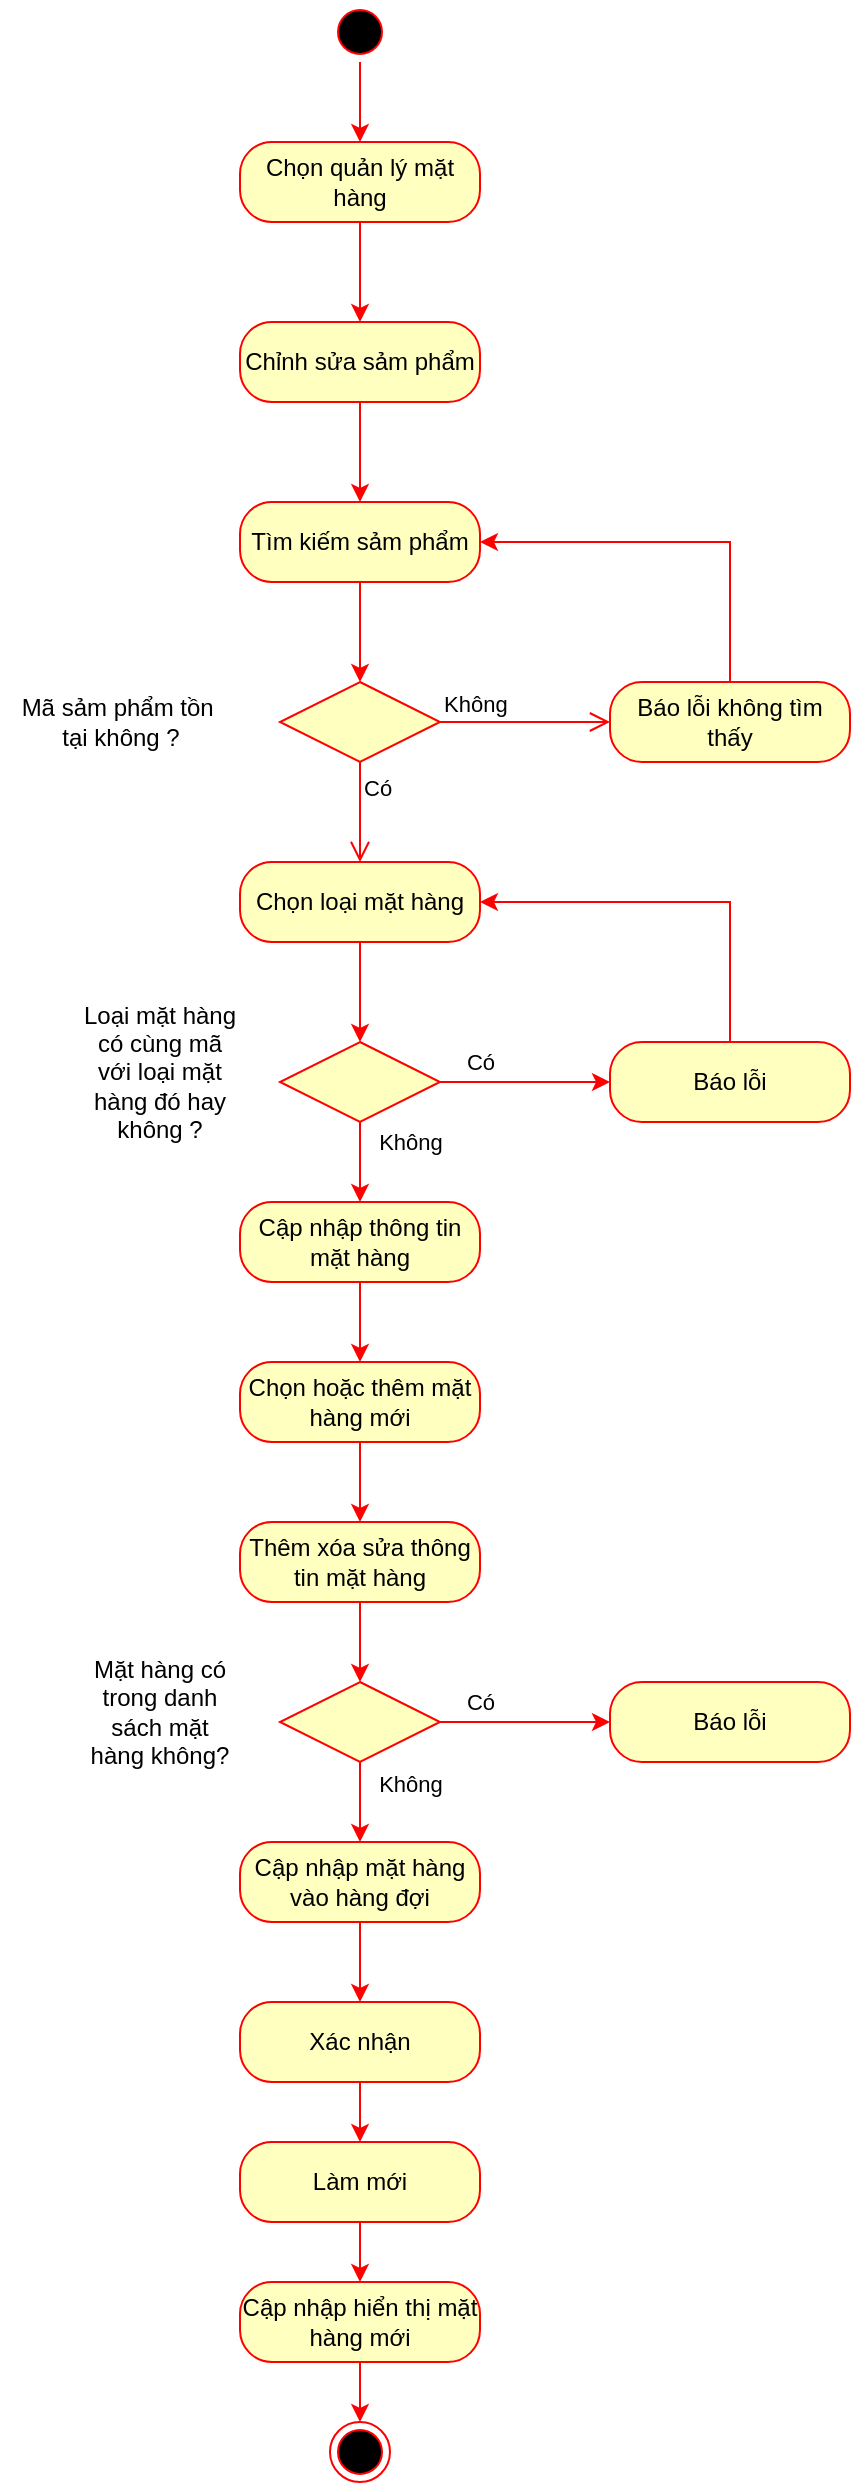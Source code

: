 <mxfile version="20.3.0" type="device"><diagram id="yXeSPD99-15LyxgcLZg9" name="Page-1"><mxGraphModel dx="1080" dy="721" grid="1" gridSize="10" guides="1" tooltips="1" connect="1" arrows="1" fold="1" page="1" pageScale="1" pageWidth="850" pageHeight="1100" math="0" shadow="0"><root><mxCell id="0"/><mxCell id="1" parent="0"/><mxCell id="ndO7rCgAd5iOnlhOK4LD-41" value="" style="ellipse;html=1;shape=startState;fillColor=#000000;strokeColor=#ff0000;fontFamily=Times New Roman;fontSize=12;" parent="1" vertex="1"><mxGeometry x="320" y="90" width="30" height="30" as="geometry"/></mxCell><mxCell id="ndO7rCgAd5iOnlhOK4LD-43" value="" style="endArrow=classic;html=1;rounded=0;fontFamily=Times New Roman;fontSize=12;strokeColor=#FF0000;" parent="1" source="ndO7rCgAd5iOnlhOK4LD-41" target="GFxWQkDlD6cy2H0DB7S1-1" edge="1"><mxGeometry width="50" height="50" relative="1" as="geometry"><mxPoint x="410" y="260" as="sourcePoint"/><mxPoint x="335" y="160" as="targetPoint"/></mxGeometry></mxCell><mxCell id="ndO7rCgAd5iOnlhOK4LD-79" value="" style="ellipse;html=1;shape=endState;fillColor=#000000;strokeColor=#ff0000;fontFamily=Times New Roman;fontSize=12;" parent="1" vertex="1"><mxGeometry x="320" y="1300" width="30" height="30" as="geometry"/></mxCell><mxCell id="GFxWQkDlD6cy2H0DB7S1-4" value="" style="edgeStyle=orthogonalEdgeStyle;rounded=0;orthogonalLoop=1;jettySize=auto;html=1;strokeColor=#FF0000;" edge="1" parent="1" source="GFxWQkDlD6cy2H0DB7S1-1" target="GFxWQkDlD6cy2H0DB7S1-3"><mxGeometry relative="1" as="geometry"/></mxCell><mxCell id="GFxWQkDlD6cy2H0DB7S1-1" value="Chọn quản lý mặt hàng" style="rounded=1;whiteSpace=wrap;html=1;arcSize=40;fontColor=#000000;fillColor=#ffffc0;strokeColor=#ff0000;" vertex="1" parent="1"><mxGeometry x="275" y="160" width="120" height="40" as="geometry"/></mxCell><mxCell id="GFxWQkDlD6cy2H0DB7S1-6" value="" style="edgeStyle=orthogonalEdgeStyle;rounded=0;orthogonalLoop=1;jettySize=auto;html=1;strokeColor=#FF0000;" edge="1" parent="1" source="GFxWQkDlD6cy2H0DB7S1-3" target="GFxWQkDlD6cy2H0DB7S1-5"><mxGeometry relative="1" as="geometry"/></mxCell><mxCell id="GFxWQkDlD6cy2H0DB7S1-3" value="Chỉnh sửa sảm phẩm" style="rounded=1;whiteSpace=wrap;html=1;arcSize=40;fontColor=#000000;fillColor=#ffffc0;strokeColor=#ff0000;" vertex="1" parent="1"><mxGeometry x="275" y="250" width="120" height="40" as="geometry"/></mxCell><mxCell id="GFxWQkDlD6cy2H0DB7S1-23" style="edgeStyle=orthogonalEdgeStyle;rounded=0;orthogonalLoop=1;jettySize=auto;html=1;entryX=0.5;entryY=0;entryDx=0;entryDy=0;strokeColor=#FF0000;" edge="1" parent="1" source="GFxWQkDlD6cy2H0DB7S1-5" target="GFxWQkDlD6cy2H0DB7S1-20"><mxGeometry relative="1" as="geometry"/></mxCell><mxCell id="GFxWQkDlD6cy2H0DB7S1-5" value="Tìm kiếm sảm phẩm" style="rounded=1;whiteSpace=wrap;html=1;arcSize=40;fontColor=#000000;fillColor=#ffffc0;strokeColor=#ff0000;" vertex="1" parent="1"><mxGeometry x="275" y="340" width="120" height="40" as="geometry"/></mxCell><mxCell id="GFxWQkDlD6cy2H0DB7S1-10" value="" style="edgeStyle=orthogonalEdgeStyle;rounded=0;orthogonalLoop=1;jettySize=auto;html=1;strokeColor=#FF0000;entryX=0.5;entryY=0;entryDx=0;entryDy=0;" edge="1" parent="1" source="GFxWQkDlD6cy2H0DB7S1-7" target="GFxWQkDlD6cy2H0DB7S1-30"><mxGeometry relative="1" as="geometry"><mxPoint x="335" y="610" as="targetPoint"/></mxGeometry></mxCell><mxCell id="GFxWQkDlD6cy2H0DB7S1-7" value="Chọn loại mặt hàng" style="rounded=1;whiteSpace=wrap;html=1;arcSize=40;fontColor=#000000;fillColor=#ffffc0;strokeColor=#ff0000;" vertex="1" parent="1"><mxGeometry x="275" y="520" width="120" height="40" as="geometry"/></mxCell><mxCell id="GFxWQkDlD6cy2H0DB7S1-20" value="" style="rhombus;whiteSpace=wrap;html=1;fillColor=#ffffc0;strokeColor=#ff0000;" vertex="1" parent="1"><mxGeometry x="295" y="430" width="80" height="40" as="geometry"/></mxCell><mxCell id="GFxWQkDlD6cy2H0DB7S1-21" value="Không&amp;nbsp;" style="edgeStyle=orthogonalEdgeStyle;html=1;align=left;verticalAlign=bottom;endArrow=open;endSize=8;strokeColor=#ff0000;rounded=0;entryX=0;entryY=0.5;entryDx=0;entryDy=0;" edge="1" source="GFxWQkDlD6cy2H0DB7S1-20" parent="1" target="GFxWQkDlD6cy2H0DB7S1-28"><mxGeometry x="-1" relative="1" as="geometry"><mxPoint x="480" y="450" as="targetPoint"/></mxGeometry></mxCell><mxCell id="GFxWQkDlD6cy2H0DB7S1-22" value="Có" style="edgeStyle=orthogonalEdgeStyle;html=1;align=left;verticalAlign=top;endArrow=open;endSize=8;strokeColor=#ff0000;rounded=0;entryX=0.5;entryY=0;entryDx=0;entryDy=0;" edge="1" source="GFxWQkDlD6cy2H0DB7S1-20" parent="1" target="GFxWQkDlD6cy2H0DB7S1-7"><mxGeometry x="-1" relative="1" as="geometry"><mxPoint x="340" y="530" as="targetPoint"/><Array as="points"/></mxGeometry></mxCell><mxCell id="GFxWQkDlD6cy2H0DB7S1-27" value="Mã sảm phẩm tồn&amp;nbsp;&lt;br&gt;tại không ?" style="text;html=1;resizable=0;autosize=1;align=center;verticalAlign=middle;points=[];fillColor=none;strokeColor=none;rounded=0;" vertex="1" parent="1"><mxGeometry x="155" y="430" width="120" height="40" as="geometry"/></mxCell><mxCell id="GFxWQkDlD6cy2H0DB7S1-29" style="edgeStyle=orthogonalEdgeStyle;rounded=0;orthogonalLoop=1;jettySize=auto;html=1;entryX=1;entryY=0.5;entryDx=0;entryDy=0;strokeColor=#FF0000;" edge="1" parent="1" source="GFxWQkDlD6cy2H0DB7S1-28" target="GFxWQkDlD6cy2H0DB7S1-5"><mxGeometry relative="1" as="geometry"><Array as="points"><mxPoint x="520" y="360"/></Array></mxGeometry></mxCell><mxCell id="GFxWQkDlD6cy2H0DB7S1-28" value="Báo lỗi không tìm thấy" style="rounded=1;whiteSpace=wrap;html=1;arcSize=40;fontColor=#000000;fillColor=#ffffc0;strokeColor=#ff0000;" vertex="1" parent="1"><mxGeometry x="460" y="430" width="120" height="40" as="geometry"/></mxCell><mxCell id="GFxWQkDlD6cy2H0DB7S1-30" value="" style="rhombus;whiteSpace=wrap;html=1;fillColor=#ffffc0;strokeColor=#ff0000;" vertex="1" parent="1"><mxGeometry x="295" y="610" width="80" height="40" as="geometry"/></mxCell><mxCell id="GFxWQkDlD6cy2H0DB7S1-34" value="Loại mặt hàng có cùng mã với loại mặt hàng đó hay không ?" style="text;html=1;strokeColor=none;fillColor=none;align=center;verticalAlign=middle;whiteSpace=wrap;rounded=0;" vertex="1" parent="1"><mxGeometry x="195" y="610" width="80" height="30" as="geometry"/></mxCell><mxCell id="GFxWQkDlD6cy2H0DB7S1-36" style="edgeStyle=orthogonalEdgeStyle;rounded=0;orthogonalLoop=1;jettySize=auto;html=1;exitX=0;exitY=0.5;exitDx=0;exitDy=0;strokeColor=#FF0000;endArrow=none;endFill=0;startArrow=classic;startFill=1;" edge="1" parent="1" source="GFxWQkDlD6cy2H0DB7S1-35" target="GFxWQkDlD6cy2H0DB7S1-30"><mxGeometry relative="1" as="geometry"><Array as="points"><mxPoint x="440" y="630"/><mxPoint x="440" y="630"/></Array></mxGeometry></mxCell><mxCell id="GFxWQkDlD6cy2H0DB7S1-52" value="Có" style="edgeLabel;html=1;align=center;verticalAlign=middle;resizable=0;points=[];" vertex="1" connectable="0" parent="GFxWQkDlD6cy2H0DB7S1-36"><mxGeometry x="0.277" y="2" relative="1" as="geometry"><mxPoint x="-11" y="-12" as="offset"/></mxGeometry></mxCell><mxCell id="GFxWQkDlD6cy2H0DB7S1-37" style="edgeStyle=orthogonalEdgeStyle;rounded=0;orthogonalLoop=1;jettySize=auto;html=1;entryX=1;entryY=0.5;entryDx=0;entryDy=0;strokeColor=#FF0000;startArrow=none;startFill=0;endArrow=classic;endFill=1;" edge="1" parent="1" source="GFxWQkDlD6cy2H0DB7S1-35" target="GFxWQkDlD6cy2H0DB7S1-7"><mxGeometry relative="1" as="geometry"><Array as="points"><mxPoint x="520" y="540"/></Array></mxGeometry></mxCell><mxCell id="GFxWQkDlD6cy2H0DB7S1-35" value="Báo lỗi" style="rounded=1;whiteSpace=wrap;html=1;arcSize=40;fontColor=#000000;fillColor=#ffffc0;strokeColor=#ff0000;" vertex="1" parent="1"><mxGeometry x="460" y="610" width="120" height="40" as="geometry"/></mxCell><mxCell id="GFxWQkDlD6cy2H0DB7S1-38" value="" style="edgeStyle=orthogonalEdgeStyle;rounded=0;orthogonalLoop=1;jettySize=auto;html=1;strokeColor=#FF0000;exitX=0.5;exitY=1;exitDx=0;exitDy=0;entryX=0.5;entryY=0;entryDx=0;entryDy=0;" edge="1" parent="1" source="GFxWQkDlD6cy2H0DB7S1-30" target="GFxWQkDlD6cy2H0DB7S1-39"><mxGeometry relative="1" as="geometry"><mxPoint x="345" y="570" as="sourcePoint"/><mxPoint x="335" y="690" as="targetPoint"/></mxGeometry></mxCell><mxCell id="GFxWQkDlD6cy2H0DB7S1-53" value="Không" style="edgeLabel;html=1;align=center;verticalAlign=middle;resizable=0;points=[];" vertex="1" connectable="0" parent="GFxWQkDlD6cy2H0DB7S1-38"><mxGeometry x="0.155" y="-1" relative="1" as="geometry"><mxPoint x="26" y="-13" as="offset"/></mxGeometry></mxCell><mxCell id="GFxWQkDlD6cy2H0DB7S1-41" value="" style="edgeStyle=orthogonalEdgeStyle;rounded=0;orthogonalLoop=1;jettySize=auto;html=1;strokeColor=#FF0000;startArrow=none;startFill=0;endArrow=classic;endFill=1;" edge="1" parent="1" source="GFxWQkDlD6cy2H0DB7S1-39" target="GFxWQkDlD6cy2H0DB7S1-40"><mxGeometry relative="1" as="geometry"/></mxCell><mxCell id="GFxWQkDlD6cy2H0DB7S1-39" value="Cập nhập thông tin mặt hàng" style="rounded=1;whiteSpace=wrap;html=1;arcSize=40;fontColor=#000000;fillColor=#ffffc0;strokeColor=#ff0000;" vertex="1" parent="1"><mxGeometry x="275" y="690" width="120" height="40" as="geometry"/></mxCell><mxCell id="GFxWQkDlD6cy2H0DB7S1-43" value="" style="edgeStyle=orthogonalEdgeStyle;rounded=0;orthogonalLoop=1;jettySize=auto;html=1;strokeColor=#FF0000;startArrow=none;startFill=0;endArrow=classic;endFill=1;" edge="1" parent="1" source="GFxWQkDlD6cy2H0DB7S1-40" target="GFxWQkDlD6cy2H0DB7S1-42"><mxGeometry relative="1" as="geometry"/></mxCell><mxCell id="GFxWQkDlD6cy2H0DB7S1-40" value="Chọn hoặc thêm mặt hàng mới" style="rounded=1;whiteSpace=wrap;html=1;arcSize=40;fontColor=#000000;fillColor=#ffffc0;strokeColor=#ff0000;" vertex="1" parent="1"><mxGeometry x="275" y="770" width="120" height="40" as="geometry"/></mxCell><mxCell id="GFxWQkDlD6cy2H0DB7S1-50" style="edgeStyle=orthogonalEdgeStyle;rounded=0;orthogonalLoop=1;jettySize=auto;html=1;entryX=0.5;entryY=0;entryDx=0;entryDy=0;strokeColor=#FF0000;startArrow=none;startFill=0;endArrow=classic;endFill=1;" edge="1" parent="1" source="GFxWQkDlD6cy2H0DB7S1-42" target="GFxWQkDlD6cy2H0DB7S1-45"><mxGeometry relative="1" as="geometry"/></mxCell><mxCell id="GFxWQkDlD6cy2H0DB7S1-42" value="Thêm xóa sửa thông tin mặt hàng" style="rounded=1;whiteSpace=wrap;html=1;arcSize=40;fontColor=#000000;fillColor=#ffffc0;strokeColor=#ff0000;" vertex="1" parent="1"><mxGeometry x="275" y="850" width="120" height="40" as="geometry"/></mxCell><mxCell id="GFxWQkDlD6cy2H0DB7S1-45" value="" style="rhombus;whiteSpace=wrap;html=1;fillColor=#ffffc0;strokeColor=#ff0000;" vertex="1" parent="1"><mxGeometry x="295" y="930" width="80" height="40" as="geometry"/></mxCell><mxCell id="GFxWQkDlD6cy2H0DB7S1-46" value="Mặt hàng có trong danh sách mặt hàng không?" style="text;html=1;strokeColor=none;fillColor=none;align=center;verticalAlign=middle;whiteSpace=wrap;rounded=0;" vertex="1" parent="1"><mxGeometry x="195" y="930" width="80" height="30" as="geometry"/></mxCell><mxCell id="GFxWQkDlD6cy2H0DB7S1-47" style="edgeStyle=orthogonalEdgeStyle;rounded=0;orthogonalLoop=1;jettySize=auto;html=1;exitX=0;exitY=0.5;exitDx=0;exitDy=0;strokeColor=#FF0000;endArrow=none;endFill=0;startArrow=classic;startFill=1;" edge="1" parent="1" source="GFxWQkDlD6cy2H0DB7S1-48" target="GFxWQkDlD6cy2H0DB7S1-45"><mxGeometry relative="1" as="geometry"><Array as="points"><mxPoint x="440" y="950"/><mxPoint x="440" y="950"/></Array></mxGeometry></mxCell><mxCell id="GFxWQkDlD6cy2H0DB7S1-51" value="Có" style="edgeLabel;html=1;align=center;verticalAlign=middle;resizable=0;points=[];" vertex="1" connectable="0" parent="GFxWQkDlD6cy2H0DB7S1-47"><mxGeometry x="0.298" relative="1" as="geometry"><mxPoint x="-10" y="-10" as="offset"/></mxGeometry></mxCell><mxCell id="GFxWQkDlD6cy2H0DB7S1-48" value="Báo lỗi" style="rounded=1;whiteSpace=wrap;html=1;arcSize=40;fontColor=#000000;fillColor=#ffffc0;strokeColor=#ff0000;" vertex="1" parent="1"><mxGeometry x="460" y="930" width="120" height="40" as="geometry"/></mxCell><mxCell id="GFxWQkDlD6cy2H0DB7S1-49" value="" style="edgeStyle=orthogonalEdgeStyle;rounded=0;orthogonalLoop=1;jettySize=auto;html=1;strokeColor=#FF0000;exitX=0.5;exitY=1;exitDx=0;exitDy=0;" edge="1" parent="1" source="GFxWQkDlD6cy2H0DB7S1-45" target="GFxWQkDlD6cy2H0DB7S1-55"><mxGeometry relative="1" as="geometry"><mxPoint x="345" y="890" as="sourcePoint"/><mxPoint x="335" y="1010" as="targetPoint"/></mxGeometry></mxCell><mxCell id="GFxWQkDlD6cy2H0DB7S1-54" value="Không" style="edgeLabel;html=1;align=center;verticalAlign=middle;resizable=0;points=[];" vertex="1" connectable="0" parent="GFxWQkDlD6cy2H0DB7S1-49"><mxGeometry x="0.171" y="1" relative="1" as="geometry"><mxPoint x="24" y="-13" as="offset"/></mxGeometry></mxCell><mxCell id="GFxWQkDlD6cy2H0DB7S1-57" value="" style="edgeStyle=orthogonalEdgeStyle;rounded=0;orthogonalLoop=1;jettySize=auto;html=1;strokeColor=#FF0000;startArrow=none;startFill=0;endArrow=classic;endFill=1;" edge="1" parent="1" source="GFxWQkDlD6cy2H0DB7S1-55" target="GFxWQkDlD6cy2H0DB7S1-56"><mxGeometry relative="1" as="geometry"/></mxCell><mxCell id="GFxWQkDlD6cy2H0DB7S1-55" value="Cập nhập mặt hàng vào hàng đợi" style="rounded=1;whiteSpace=wrap;html=1;arcSize=40;fontColor=#000000;fillColor=#ffffc0;strokeColor=#ff0000;" vertex="1" parent="1"><mxGeometry x="275" y="1010" width="120" height="40" as="geometry"/></mxCell><mxCell id="GFxWQkDlD6cy2H0DB7S1-59" value="" style="edgeStyle=orthogonalEdgeStyle;rounded=0;orthogonalLoop=1;jettySize=auto;html=1;strokeColor=#FF0000;startArrow=none;startFill=0;endArrow=classic;endFill=1;" edge="1" parent="1" source="GFxWQkDlD6cy2H0DB7S1-56" target="GFxWQkDlD6cy2H0DB7S1-58"><mxGeometry relative="1" as="geometry"/></mxCell><mxCell id="GFxWQkDlD6cy2H0DB7S1-56" value="Xác nhận" style="rounded=1;whiteSpace=wrap;html=1;arcSize=40;fontColor=#000000;fillColor=#ffffc0;strokeColor=#ff0000;" vertex="1" parent="1"><mxGeometry x="275" y="1090" width="120" height="40" as="geometry"/></mxCell><mxCell id="GFxWQkDlD6cy2H0DB7S1-61" value="" style="edgeStyle=orthogonalEdgeStyle;rounded=0;orthogonalLoop=1;jettySize=auto;html=1;strokeColor=#FF0000;startArrow=none;startFill=0;endArrow=classic;endFill=1;" edge="1" parent="1" source="GFxWQkDlD6cy2H0DB7S1-58" target="GFxWQkDlD6cy2H0DB7S1-60"><mxGeometry relative="1" as="geometry"/></mxCell><mxCell id="GFxWQkDlD6cy2H0DB7S1-58" value="Làm mới" style="rounded=1;whiteSpace=wrap;html=1;arcSize=40;fontColor=#000000;fillColor=#ffffc0;strokeColor=#ff0000;" vertex="1" parent="1"><mxGeometry x="275" y="1160" width="120" height="40" as="geometry"/></mxCell><mxCell id="GFxWQkDlD6cy2H0DB7S1-63" style="edgeStyle=orthogonalEdgeStyle;rounded=0;orthogonalLoop=1;jettySize=auto;html=1;entryX=0.5;entryY=0;entryDx=0;entryDy=0;strokeColor=#FF0000;startArrow=none;startFill=0;endArrow=classic;endFill=1;" edge="1" parent="1" source="GFxWQkDlD6cy2H0DB7S1-60" target="ndO7rCgAd5iOnlhOK4LD-79"><mxGeometry relative="1" as="geometry"/></mxCell><mxCell id="GFxWQkDlD6cy2H0DB7S1-60" value="Cập nhập hiển thị mặt hàng mới" style="rounded=1;whiteSpace=wrap;html=1;arcSize=40;fontColor=#000000;fillColor=#ffffc0;strokeColor=#ff0000;" vertex="1" parent="1"><mxGeometry x="275" y="1230" width="120" height="40" as="geometry"/></mxCell></root></mxGraphModel></diagram></mxfile>